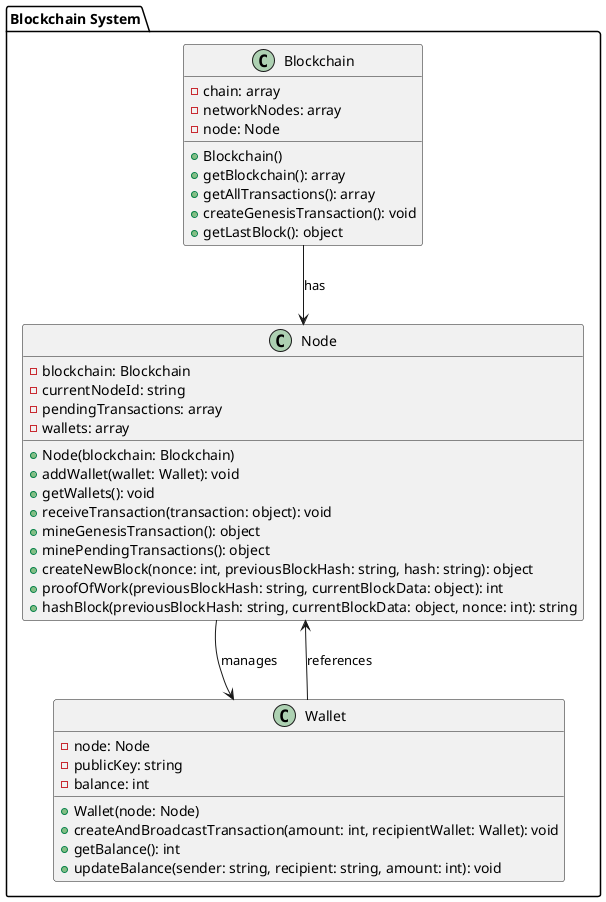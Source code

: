 @startuml

package "Blockchain System" {
  class Blockchain {
    - chain: array
    - networkNodes: array
    - node: Node
    + Blockchain()
    + getBlockchain(): array
    + getAllTransactions(): array
    + createGenesisTransaction(): void
    + getLastBlock(): object
  }

  class Node {
    - blockchain: Blockchain
    - currentNodeId: string
    - pendingTransactions: array
    - wallets: array
    + Node(blockchain: Blockchain)
    + addWallet(wallet: Wallet): void
    + getWallets(): void
    + receiveTransaction(transaction: object): void
    + mineGenesisTransaction(): object
    + minePendingTransactions(): object
    + createNewBlock(nonce: int, previousBlockHash: string, hash: string): object
    + proofOfWork(previousBlockHash: string, currentBlockData: object): int
    + hashBlock(previousBlockHash: string, currentBlockData: object, nonce: int): string
  }

  class Wallet {
    - node: Node
    - publicKey: string
    - balance: int
    + Wallet(node: Node)
    + createAndBroadcastTransaction(amount: int, recipientWallet: Wallet): void
    + getBalance(): int
    + updateBalance(sender: string, recipient: string, amount: int): void
  }

  Blockchain --> Node: has
  Node --> Wallet: manages
  Wallet --> Node: references
}

@enduml
